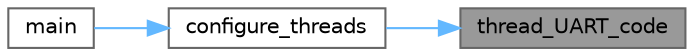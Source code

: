 digraph "thread_UART_code"
{
 // LATEX_PDF_SIZE
  bgcolor="transparent";
  edge [fontname=Helvetica,fontsize=10,labelfontname=Helvetica,labelfontsize=10];
  node [fontname=Helvetica,fontsize=10,shape=box,height=0.2,width=0.4];
  rankdir="RL";
  Node1 [label="thread_UART_code",height=0.2,width=0.4,color="gray40", fillcolor="grey60", style="filled", fontcolor="black",tooltip="Thread code implementation for UART."];
  Node1 -> Node2 [dir="back",color="steelblue1",style="solid"];
  Node2 [label="configure_threads",height=0.2,width=0.4,color="grey40", fillcolor="white", style="filled",URL="$threads_8c.html#a271629210ef1b774c4077ff29b5b225e",tooltip="Configures the threads and initializes the semaphores."];
  Node2 -> Node3 [dir="back",color="steelblue1",style="solid"];
  Node3 [label="main",height=0.2,width=0.4,color="grey40", fillcolor="white", style="filled",URL="$main_8c.html#a6288eba0f8e8ad3ab1544ad731eb7667",tooltip="Configures threads, pins and UART."];
}
